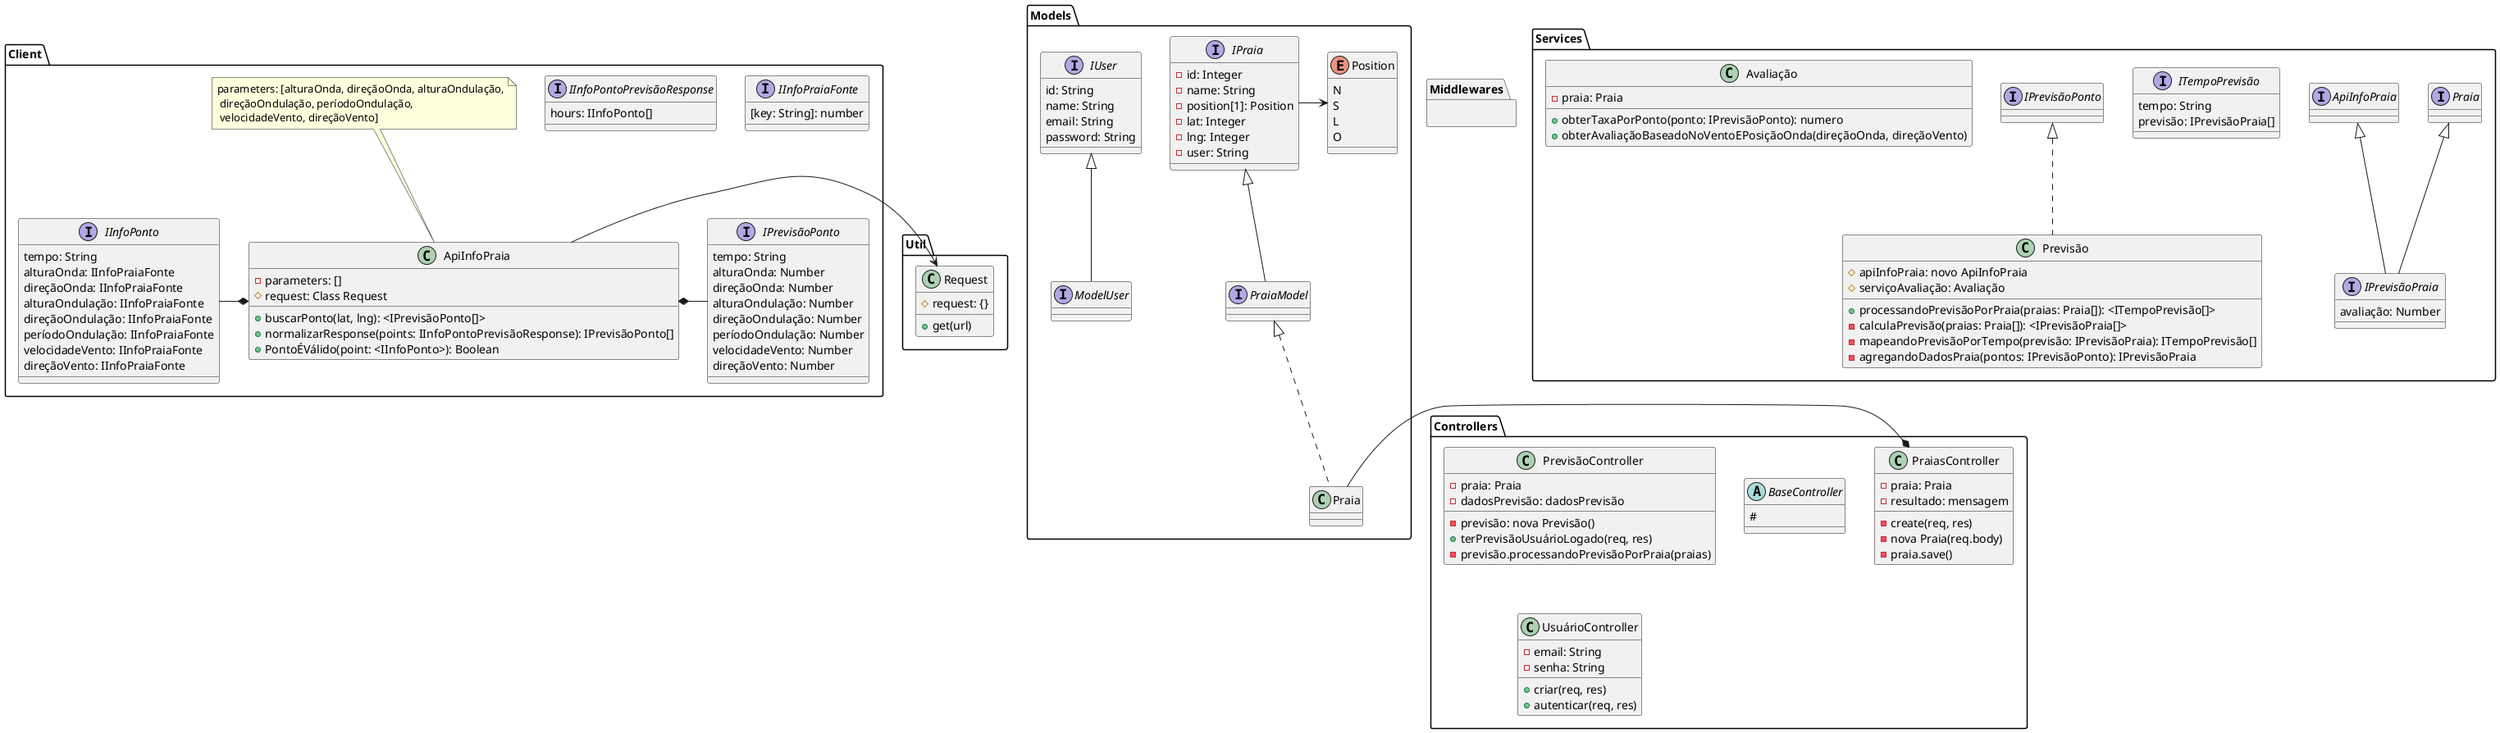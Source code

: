 @startuml class

package Util {
  class Request {
    #request: {}
    +get(url)
  }
}

package Client {
  
  interface IInfoPraiaFonte {
    [key: String]: number
  }

  interface IInfoPonto {
    tempo: String
    alturaOnda: IInfoPraiaFonte
    direçãoOnda: IInfoPraiaFonte
    alturaOndulação: IInfoPraiaFonte
    direçãoOndulação: IInfoPraiaFonte
    períodoOndulação: IInfoPraiaFonte
    velocidadeVento: IInfoPraiaFonte
    direçãoVento: IInfoPraiaFonte
  }

  interface IInfoPontoPrevisãoResponse {
    hours: IInfoPonto[]
  }

  interface IPrevisãoPonto {
    tempo: String
    alturaOnda: Number
    direçãoOnda: Number
    alturaOndulação: Number
    direçãoOndulação: Number
    períodoOndulação: Number
    velocidadeVento: Number
    direçãoVento: Number
  }
  
  class ApiInfoPraia {
    -parameters: []
    #request: Class Request
    +buscarPonto(lat, lng): <IPrevisãoPonto[]>
    +normalizarResponse(points: IInfoPontoPrevisãoResponse): IPrevisãoPonto[]
    +PontoÉVálido(point: <IInfoPonto>): Boolean
  }
  note top: parameters: [alturaOnda, direçãoOnda, alturaOndulação,\n direçãoOndulação, períodoOndulação,\n velocidadeVento, direçãoVento]

  ApiInfoPraia -> Request
  ApiInfoPraia *- IPrevisãoPonto
  IInfoPonto -* ApiInfoPraia
}
package Models {

  interface IUser {
    id: String
    name: String
    email: String
    password: String
  }

  interface ModelUser extends IUser {
    
  }

  enum Position {
    N
    S
    L
    O
  }

  interface IPraia {
    -id: Integer
    -name: String
    -position[1]: Position
    -lat: Integer
    -lng: Integer
    -user: String
  }

  IPraia -> Position

  interface PraiaModel extends IPraia

  class Praia implements PraiaModel
}

package Controllers {

  class PraiasController {
    -praia: Praia
    -resultado: mensagem
    -create(req, res)
    -nova Praia(req.body)
    -praia.save()
  }

  PraiasController *- Praia

  class PrevisãoController {
    -praia: Praia
    -dadosPrevisão: dadosPrevisão
    -previsão: nova Previsão()
    +terPrevisãoUsuárioLogado(req, res)
    -previsão.processandoPrevisãoPorPraia(praias)
  }

  abstract class BaseController {
    #
  }

  class UsuárioController {
    -email: String
    -senha: String
    +criar(req, res)
    +autenticar(req, res)
  }
}
package Middlewares {}

package Services {

  interface IPrevisãoPraia extends Praia, ApiInfoPraia {
    avaliação: Number
  }

  interface ITempoPrevisão {
    tempo: String
    previsão: IPrevisãoPraia[]
  }

  class Previsão {
    #apiInfoPraia: novo ApiInfoPraia
    #serviçoAvaliação: Avaliação
    +processandoPrevisãoPorPraia(praias: Praia[]): <ITempoPrevisão[]>
    -calculaPrevisão(praias: Praia[]): <IPrevisãoPraia[]>
    -mapeandoPrevisãoPorTempo(previsão: IPrevisãoPraia): ITempoPrevisão[]
    -agregandoDadosPraia(pontos: IPrevisãoPonto): IPrevisãoPraia
  }

  class Previsão implements IPrevisãoPonto

  class Avaliação {
    -praia: Praia
    +obterTaxaPorPonto(ponto: IPrevisãoPonto): numero
    +obterAvaliaçãoBaseadoNoVentoEPosiçãoOnda(direçãoOnda, direçãoVento)
  }
}

@enduml